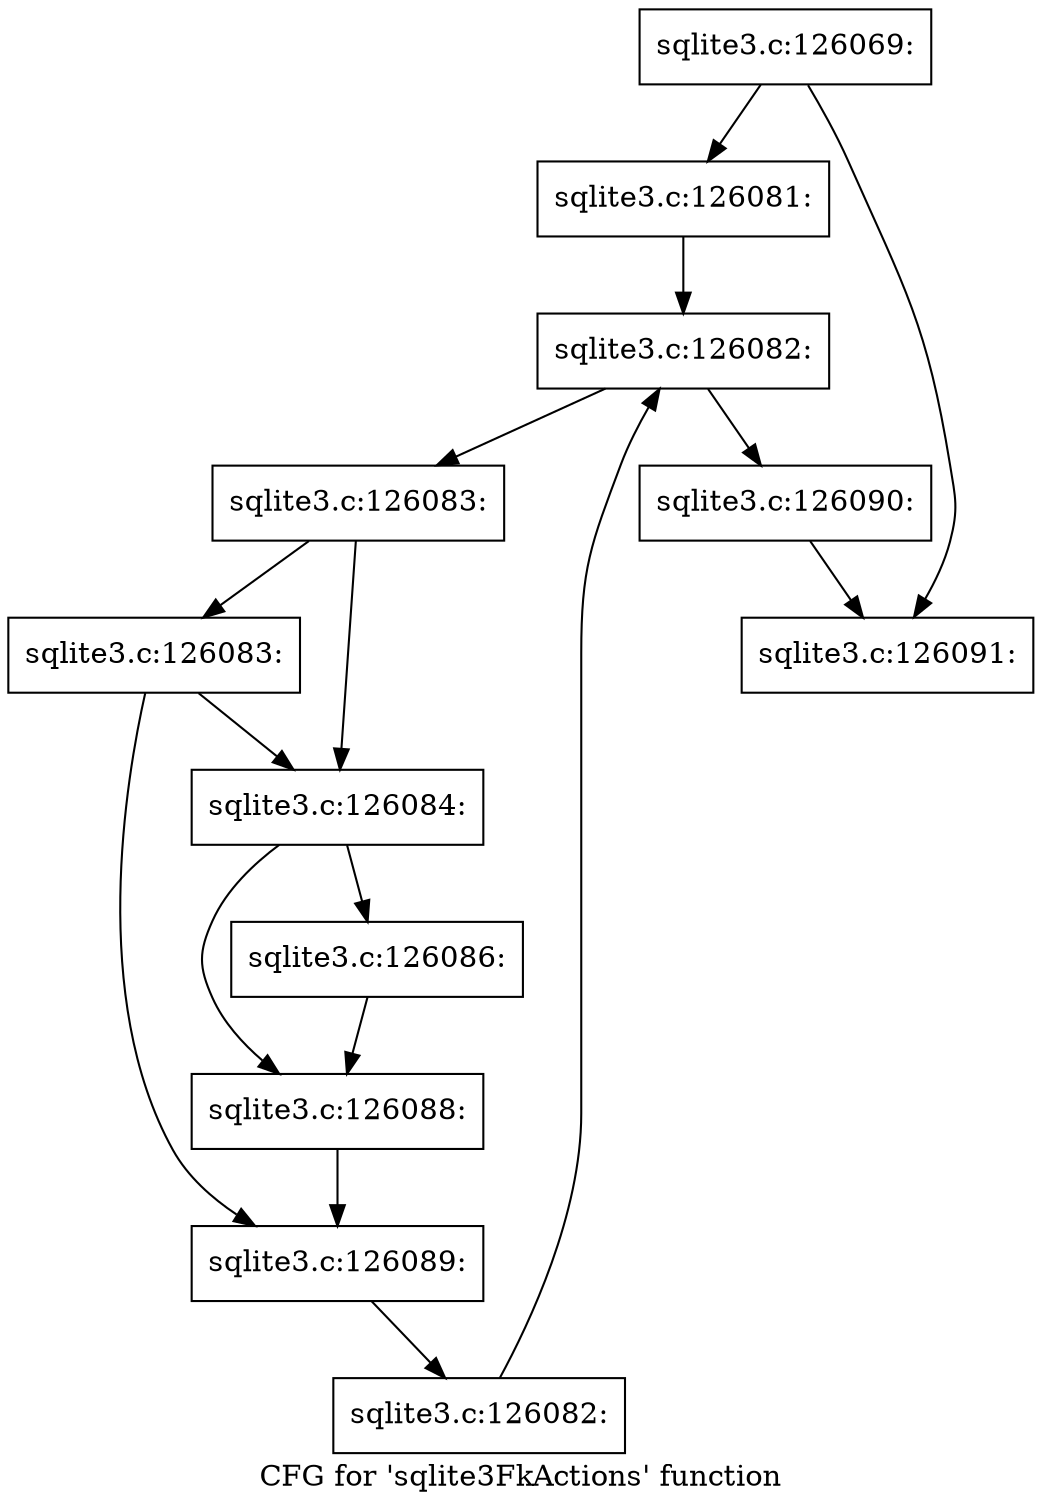 digraph "CFG for 'sqlite3FkActions' function" {
	label="CFG for 'sqlite3FkActions' function";

	Node0x55c0f9e38d00 [shape=record,label="{sqlite3.c:126069:}"];
	Node0x55c0f9e38d00 -> Node0x55c0f9e3b2a0;
	Node0x55c0f9e38d00 -> Node0x55c0f9e3b2f0;
	Node0x55c0f9e3b2a0 [shape=record,label="{sqlite3.c:126081:}"];
	Node0x55c0f9e3b2a0 -> Node0x55c0f9e3bf50;
	Node0x55c0f9e3bf50 [shape=record,label="{sqlite3.c:126082:}"];
	Node0x55c0f9e3bf50 -> Node0x55c0f9e3c170;
	Node0x55c0f9e3bf50 -> Node0x55c0f9e3bc60;
	Node0x55c0f9e3c170 [shape=record,label="{sqlite3.c:126083:}"];
	Node0x55c0f9e3c170 -> Node0x55c0f9e3c4b0;
	Node0x55c0f9e3c170 -> Node0x55c0f9e3c550;
	Node0x55c0f9e3c550 [shape=record,label="{sqlite3.c:126083:}"];
	Node0x55c0f9e3c550 -> Node0x55c0f9e3c4b0;
	Node0x55c0f9e3c550 -> Node0x55c0f9e3c500;
	Node0x55c0f9e3c4b0 [shape=record,label="{sqlite3.c:126084:}"];
	Node0x55c0f9e3c4b0 -> Node0x55c0f6268ad0;
	Node0x55c0f9e3c4b0 -> Node0x55c0f9e3e800;
	Node0x55c0f6268ad0 [shape=record,label="{sqlite3.c:126086:}"];
	Node0x55c0f6268ad0 -> Node0x55c0f9e3e800;
	Node0x55c0f9e3e800 [shape=record,label="{sqlite3.c:126088:}"];
	Node0x55c0f9e3e800 -> Node0x55c0f9e3c500;
	Node0x55c0f9e3c500 [shape=record,label="{sqlite3.c:126089:}"];
	Node0x55c0f9e3c500 -> Node0x55c0f9e3c0e0;
	Node0x55c0f9e3c0e0 [shape=record,label="{sqlite3.c:126082:}"];
	Node0x55c0f9e3c0e0 -> Node0x55c0f9e3bf50;
	Node0x55c0f9e3bc60 [shape=record,label="{sqlite3.c:126090:}"];
	Node0x55c0f9e3bc60 -> Node0x55c0f9e3b2f0;
	Node0x55c0f9e3b2f0 [shape=record,label="{sqlite3.c:126091:}"];
}
